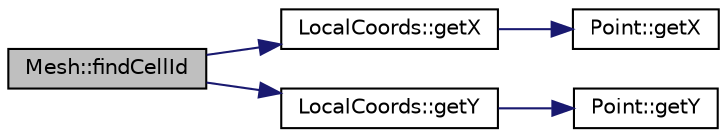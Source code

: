 digraph "Mesh::findCellId"
{
  edge [fontname="Helvetica",fontsize="10",labelfontname="Helvetica",labelfontsize="10"];
  node [fontname="Helvetica",fontsize="10",shape=record];
  rankdir="LR";
  Node1 [label="Mesh::findCellId",height=0.2,width=0.4,color="black", fillcolor="grey75", style="filled" fontcolor="black"];
  Node1 -> Node2 [color="midnightblue",fontsize="10",style="solid",fontname="Helvetica"];
  Node2 [label="LocalCoords::getX",height=0.2,width=0.4,color="black", fillcolor="white", style="filled",URL="$classLocalCoords.html#a9623e05ee2de4ace57a7595a154a3764",tooltip="Returns the x-coordinate for this LocalCoords location."];
  Node2 -> Node3 [color="midnightblue",fontsize="10",style="solid",fontname="Helvetica"];
  Node3 [label="Point::getX",height=0.2,width=0.4,color="black", fillcolor="white", style="filled",URL="$classPoint.html#af52a20a376f8f31e87658837565d3812",tooltip="Returns this Point&#39;s x-coordinate."];
  Node1 -> Node4 [color="midnightblue",fontsize="10",style="solid",fontname="Helvetica"];
  Node4 [label="LocalCoords::getY",height=0.2,width=0.4,color="black", fillcolor="white", style="filled",URL="$classLocalCoords.html#ac2ca0a99b00c2aa5784ff82fba2a3618",tooltip="Returns the y-coordinate for this LocalCoords location."];
  Node4 -> Node5 [color="midnightblue",fontsize="10",style="solid",fontname="Helvetica"];
  Node5 [label="Point::getY",height=0.2,width=0.4,color="black", fillcolor="white", style="filled",URL="$classPoint.html#aac5008459bf0e0053ce744a69187bae7",tooltip="Returns this Point&#39;s y-coordinate."];
}
